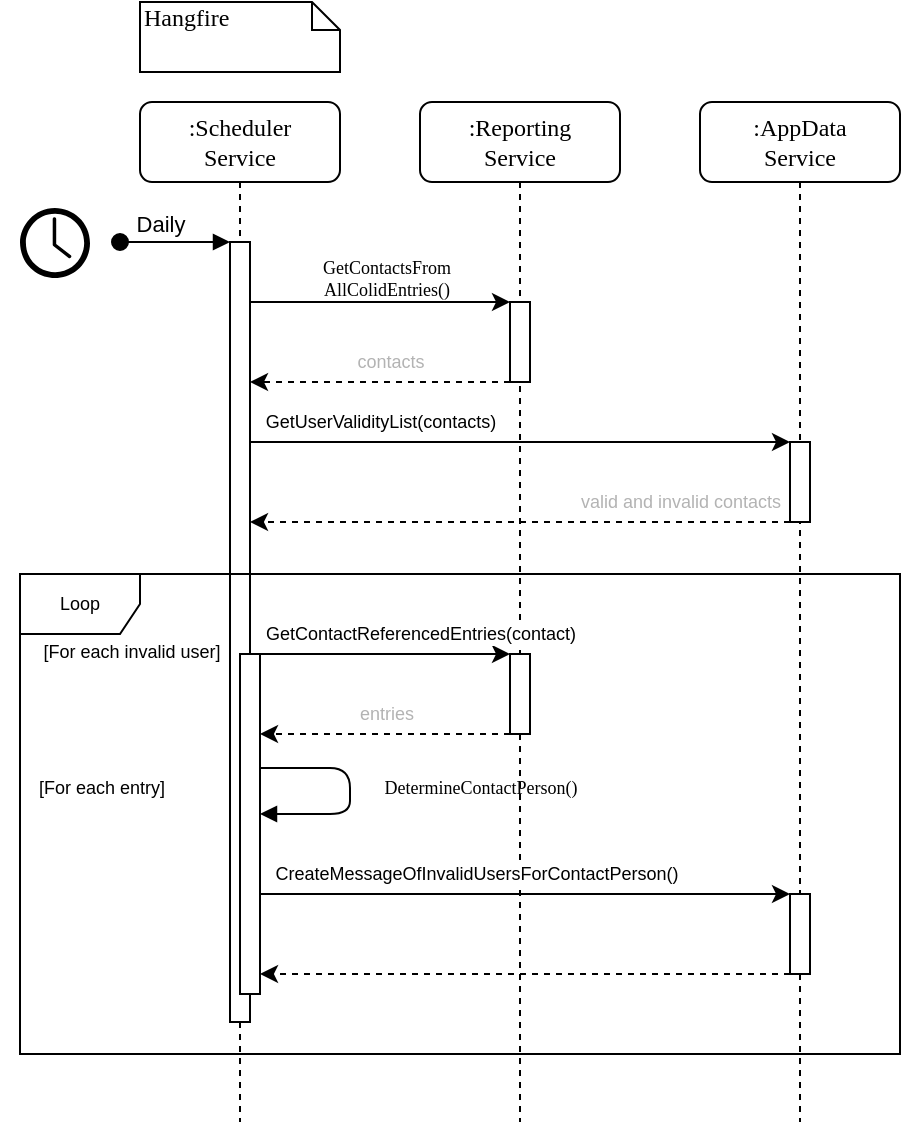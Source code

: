 <mxfile version="13.3.9" type="device"><diagram name="Page-1" id="13e1069c-82ec-6db2-03f1-153e76fe0fe0"><mxGraphModel dx="1088" dy="968" grid="1" gridSize="10" guides="1" tooltips="1" connect="1" arrows="1" fold="1" page="1" pageScale="1" pageWidth="1100" pageHeight="850" background="#ffffff" math="0" shadow="0"><root><mxCell id="0"/><mxCell id="1" parent="0"/><mxCell id="7baba1c4bc27f4b0-2" value=":AppData&lt;br&gt;Service" style="shape=umlLifeline;perimeter=lifelinePerimeter;whiteSpace=wrap;html=1;container=1;collapsible=0;recursiveResize=0;outlineConnect=0;rounded=1;shadow=0;comic=0;labelBackgroundColor=none;strokeWidth=1;fontFamily=Verdana;fontSize=12;align=center;" parent="1" vertex="1"><mxGeometry x="430" y="90" width="100" height="510" as="geometry"/></mxCell><mxCell id="7baba1c4bc27f4b0-10" value="" style="html=1;points=[];perimeter=orthogonalPerimeter;rounded=0;shadow=0;comic=0;labelBackgroundColor=none;strokeWidth=1;fontFamily=Verdana;fontSize=12;align=center;" parent="7baba1c4bc27f4b0-2" vertex="1"><mxGeometry x="45" y="170" width="10" height="40" as="geometry"/></mxCell><mxCell id="zoCoQzeu3xirWViChwQJ-49" value="" style="html=1;points=[];perimeter=orthogonalPerimeter;rounded=0;shadow=0;comic=0;labelBackgroundColor=none;strokeWidth=1;fontFamily=Verdana;fontSize=12;align=center;" parent="7baba1c4bc27f4b0-2" vertex="1"><mxGeometry x="45" y="396" width="10" height="40" as="geometry"/></mxCell><mxCell id="7baba1c4bc27f4b0-4" value=":Scheduler&lt;br&gt;Service" style="shape=umlLifeline;perimeter=lifelinePerimeter;whiteSpace=wrap;html=1;container=1;collapsible=0;recursiveResize=0;outlineConnect=0;rounded=1;shadow=0;comic=0;labelBackgroundColor=none;strokeWidth=1;fontFamily=Verdana;fontSize=12;align=center;" parent="1" vertex="1"><mxGeometry x="150" y="90" width="100" height="510" as="geometry"/></mxCell><mxCell id="zoCoQzeu3xirWViChwQJ-25" value="" style="html=1;points=[];perimeter=orthogonalPerimeter;rounded=0;shadow=0;comic=0;labelBackgroundColor=none;strokeWidth=1;fontFamily=Verdana;fontSize=12;align=center;" parent="7baba1c4bc27f4b0-4" vertex="1"><mxGeometry x="45" y="70" width="10" height="390" as="geometry"/></mxCell><mxCell id="zoCoQzeu3xirWViChwQJ-30" value="" style="html=1;points=[];perimeter=orthogonalPerimeter;rounded=0;shadow=0;comic=0;labelBackgroundColor=none;strokeWidth=1;fontFamily=Verdana;fontSize=12;align=center;" parent="7baba1c4bc27f4b0-4" vertex="1"><mxGeometry x="50" y="276" width="10" height="170" as="geometry"/></mxCell><mxCell id="7baba1c4bc27f4b0-8" value=":Reporting&lt;br&gt;Service" style="shape=umlLifeline;perimeter=lifelinePerimeter;whiteSpace=wrap;html=1;container=1;collapsible=0;recursiveResize=0;outlineConnect=0;rounded=1;shadow=0;comic=0;labelBackgroundColor=none;strokeWidth=1;fontFamily=Verdana;fontSize=12;align=center;" parent="1" vertex="1"><mxGeometry x="290" y="90" width="100" height="510" as="geometry"/></mxCell><mxCell id="7baba1c4bc27f4b0-9" value="" style="html=1;points=[];perimeter=orthogonalPerimeter;rounded=0;shadow=0;comic=0;labelBackgroundColor=none;strokeWidth=1;fontFamily=Verdana;fontSize=12;align=center;" parent="7baba1c4bc27f4b0-8" vertex="1"><mxGeometry x="45" y="100" width="10" height="40" as="geometry"/></mxCell><mxCell id="zoCoQzeu3xirWViChwQJ-31" value="" style="html=1;points=[];perimeter=orthogonalPerimeter;rounded=0;shadow=0;comic=0;labelBackgroundColor=none;strokeWidth=1;fontFamily=Verdana;fontSize=12;align=center;" parent="7baba1c4bc27f4b0-8" vertex="1"><mxGeometry x="45" y="276" width="10" height="40" as="geometry"/></mxCell><mxCell id="zoCoQzeu3xirWViChwQJ-1" value="Daily" style="html=1;verticalAlign=bottom;startArrow=oval;startFill=1;endArrow=block;startSize=8;" parent="1" edge="1"><mxGeometry x="-0.273" width="60" relative="1" as="geometry"><mxPoint x="140" y="160" as="sourcePoint"/><mxPoint x="195" y="160.0" as="targetPoint"/><Array as="points"><mxPoint x="160" y="160"/><mxPoint x="180" y="160"/></Array><mxPoint as="offset"/></mxGeometry></mxCell><mxCell id="zoCoQzeu3xirWViChwQJ-12" style="edgeStyle=orthogonalEdgeStyle;rounded=0;orthogonalLoop=1;jettySize=auto;html=1;" parent="1" source="zoCoQzeu3xirWViChwQJ-25" target="7baba1c4bc27f4b0-10" edge="1"><mxGeometry relative="1" as="geometry"><Array as="points"><mxPoint x="270" y="260"/><mxPoint x="270" y="260"/></Array></mxGeometry></mxCell><mxCell id="zoCoQzeu3xirWViChwQJ-13" value="GetUserValidityList(contacts)" style="edgeLabel;html=1;align=center;verticalAlign=middle;resizable=0;points=[];fontSize=9;" parent="zoCoQzeu3xirWViChwQJ-12" vertex="1" connectable="0"><mxGeometry x="-0.002" y="-11" relative="1" as="geometry"><mxPoint x="-69.76" y="-21.62" as="offset"/></mxGeometry></mxCell><mxCell id="zoCoQzeu3xirWViChwQJ-17" style="edgeStyle=orthogonalEdgeStyle;rounded=0;orthogonalLoop=1;jettySize=auto;html=1;dashed=1;" parent="1" source="7baba1c4bc27f4b0-10" target="zoCoQzeu3xirWViChwQJ-25" edge="1"><mxGeometry relative="1" as="geometry"><mxPoint x="475" y="304" as="sourcePoint"/><mxPoint x="345" y="304" as="targetPoint"/><Array as="points"><mxPoint x="410" y="300"/><mxPoint x="410" y="300"/></Array></mxGeometry></mxCell><mxCell id="zoCoQzeu3xirWViChwQJ-19" value="Hangfire" style="shape=note;whiteSpace=wrap;html=1;size=14;verticalAlign=top;align=left;spacingTop=-6;rounded=0;shadow=0;comic=0;labelBackgroundColor=none;strokeWidth=1;fontFamily=Verdana;fontSize=12" parent="1" vertex="1"><mxGeometry x="150" y="40" width="100" height="35" as="geometry"/></mxCell><mxCell id="zoCoQzeu3xirWViChwQJ-20" value="" style="endArrow=classic;html=1;fontSize=9;" parent="1" source="zoCoQzeu3xirWViChwQJ-25" target="7baba1c4bc27f4b0-9" edge="1"><mxGeometry width="50" height="50" relative="1" as="geometry"><mxPoint x="200.222" y="190.0" as="sourcePoint"/><mxPoint x="335" y="190.0" as="targetPoint"/><Array as="points"><mxPoint x="280" y="190"/></Array></mxGeometry></mxCell><mxCell id="zoCoQzeu3xirWViChwQJ-22" value="&lt;span style=&quot;font-family: verdana; font-size: 9px;&quot;&gt;GetContactsFrom&lt;/span&gt;&lt;br style=&quot;font-family: verdana; font-size: 9px;&quot;&gt;&lt;span style=&quot;font-family: verdana; font-size: 9px;&quot;&gt;AllColidEntries()&lt;/span&gt;" style="edgeLabel;html=1;align=center;verticalAlign=middle;resizable=0;points=[];fontSize=9;labelBackgroundColor=#ffffff;" parent="zoCoQzeu3xirWViChwQJ-20" vertex="1" connectable="0"><mxGeometry x="-0.096" y="-1" relative="1" as="geometry"><mxPoint x="9.14" y="-13" as="offset"/></mxGeometry></mxCell><mxCell id="zoCoQzeu3xirWViChwQJ-24" style="edgeStyle=orthogonalEdgeStyle;rounded=0;orthogonalLoop=1;jettySize=auto;html=1;dashed=1;" parent="1" source="7baba1c4bc27f4b0-9" target="zoCoQzeu3xirWViChwQJ-25" edge="1"><mxGeometry relative="1" as="geometry"><mxPoint x="335" y="211" as="sourcePoint"/><mxPoint x="200" y="211" as="targetPoint"/><Array as="points"><mxPoint x="280" y="230"/><mxPoint x="280" y="230"/></Array></mxGeometry></mxCell><mxCell id="zoCoQzeu3xirWViChwQJ-42" value="" style="endArrow=classic;html=1;fontSize=9;" parent="1" source="zoCoQzeu3xirWViChwQJ-30" target="zoCoQzeu3xirWViChwQJ-31" edge="1"><mxGeometry width="50" height="50" relative="1" as="geometry"><mxPoint x="230" y="396" as="sourcePoint"/><mxPoint x="280" y="346" as="targetPoint"/><Array as="points"><mxPoint x="290" y="366"/></Array></mxGeometry></mxCell><mxCell id="zoCoQzeu3xirWViChwQJ-43" value="GetContactReferencedEntries(contact)" style="edgeLabel;html=1;align=center;verticalAlign=middle;resizable=0;points=[];fontSize=9;" parent="zoCoQzeu3xirWViChwQJ-42" vertex="1" connectable="0"><mxGeometry x="-0.657" y="1" relative="1" as="geometry"><mxPoint x="58.62" y="-9" as="offset"/></mxGeometry></mxCell><mxCell id="zoCoQzeu3xirWViChwQJ-47" style="edgeStyle=orthogonalEdgeStyle;rounded=0;orthogonalLoop=1;jettySize=auto;html=1;dashed=1;" parent="1" edge="1"><mxGeometry relative="1" as="geometry"><mxPoint x="335" y="406" as="sourcePoint"/><mxPoint x="210.0" y="406" as="targetPoint"/><Array as="points"/></mxGeometry></mxCell><mxCell id="zoCoQzeu3xirWViChwQJ-48" value="" style="pointerEvents=1;shadow=0;dashed=0;html=1;strokeColor=none;labelPosition=center;verticalLabelPosition=bottom;verticalAlign=top;outlineConnect=0;align=center;shape=mxgraph.office.concepts.clock;fontSize=9;fontColor=#B3B3B3;fillColor=#000000;" parent="1" vertex="1"><mxGeometry x="90" y="143" width="35" height="35" as="geometry"/></mxCell><mxCell id="zoCoQzeu3xirWViChwQJ-51" style="edgeStyle=orthogonalEdgeStyle;rounded=0;orthogonalLoop=1;jettySize=auto;html=1;" parent="1" edge="1"><mxGeometry relative="1" as="geometry"><mxPoint x="210" y="486" as="sourcePoint"/><mxPoint x="475" y="486.0" as="targetPoint"/><Array as="points"><mxPoint x="270" y="486"/><mxPoint x="270" y="486"/></Array></mxGeometry></mxCell><mxCell id="zoCoQzeu3xirWViChwQJ-52" value="CreateMessageOfInvalidUsersForContactPerson()" style="edgeLabel;html=1;align=center;verticalAlign=middle;resizable=0;points=[];fontSize=9;" parent="zoCoQzeu3xirWViChwQJ-51" vertex="1" connectable="0"><mxGeometry x="-0.002" y="-11" relative="1" as="geometry"><mxPoint x="-24.0" y="-21.62" as="offset"/></mxGeometry></mxCell><mxCell id="zoCoQzeu3xirWViChwQJ-55" value="contacts" style="text;html=1;align=center;verticalAlign=middle;resizable=0;points=[];autosize=1;fontSize=9;fontColor=#B3B3B3;" parent="1" vertex="1"><mxGeometry x="250" y="210" width="50" height="20" as="geometry"/></mxCell><mxCell id="zoCoQzeu3xirWViChwQJ-41" value="[For each invalid user]" style="text;html=1;strokeColor=none;fillColor=none;align=center;verticalAlign=middle;whiteSpace=wrap;rounded=0;fontSize=9;" parent="1" vertex="1"><mxGeometry x="90" y="356" width="112" height="17" as="geometry"/></mxCell><mxCell id="zoCoQzeu3xirWViChwQJ-59" value="entries" style="text;html=1;align=center;verticalAlign=middle;resizable=0;points=[];autosize=1;fontSize=9;fontColor=#B3B3B3;" parent="1" vertex="1"><mxGeometry x="253" y="386" width="40" height="20" as="geometry"/></mxCell><mxCell id="zoCoQzeu3xirWViChwQJ-69" value="[For each entry]" style="text;html=1;strokeColor=none;fillColor=none;align=center;verticalAlign=middle;whiteSpace=wrap;rounded=0;fontSize=9;" parent="1" vertex="1"><mxGeometry x="80" y="422.95" width="102" height="19.1" as="geometry"/></mxCell><mxCell id="zoCoQzeu3xirWViChwQJ-65" value="&lt;font style=&quot;font-size: 9px;&quot;&gt;DetermineContactPerson()&lt;/font&gt;" style="html=1;verticalAlign=bottom;endArrow=block;labelBackgroundColor=none;fontFamily=Verdana;fontSize=9;elbow=vertical;edgeStyle=orthogonalEdgeStyle;rounded=1;" parent="1" target="zoCoQzeu3xirWViChwQJ-30" edge="1"><mxGeometry x="0.203" y="-65" relative="1" as="geometry"><mxPoint x="210" y="422.95" as="sourcePoint"/><mxPoint x="210" y="460.95" as="targetPoint"/><Array as="points"><mxPoint x="255" y="423"/><mxPoint x="255" y="446"/></Array><mxPoint x="65" y="60" as="offset"/></mxGeometry></mxCell><mxCell id="zoCoQzeu3xirWViChwQJ-73" style="edgeStyle=orthogonalEdgeStyle;rounded=0;orthogonalLoop=1;jettySize=auto;html=1;dashed=1;" parent="1" source="zoCoQzeu3xirWViChwQJ-49" target="zoCoQzeu3xirWViChwQJ-30" edge="1"><mxGeometry relative="1" as="geometry"><mxPoint x="465" y="526" as="sourcePoint"/><mxPoint x="340.0" y="526" as="targetPoint"/><Array as="points"><mxPoint x="350" y="526"/><mxPoint x="350" y="526"/></Array></mxGeometry></mxCell><mxCell id="WX6i5DXR4k4IUAyGMbkg-1" value="valid and invalid contacts" style="text;html=1;align=center;verticalAlign=middle;resizable=0;points=[];autosize=1;fontSize=9;fontColor=#B3B3B3;" parent="1" vertex="1"><mxGeometry x="360" y="280" width="120" height="20" as="geometry"/></mxCell><mxCell id="zoCoQzeu3xirWViChwQJ-37" value="Loop&lt;br&gt;" style="shape=umlFrame;whiteSpace=wrap;html=1;fontSize=9;" parent="1" vertex="1"><mxGeometry x="90" y="326" width="440" height="240" as="geometry"/></mxCell></root></mxGraphModel></diagram></mxfile>